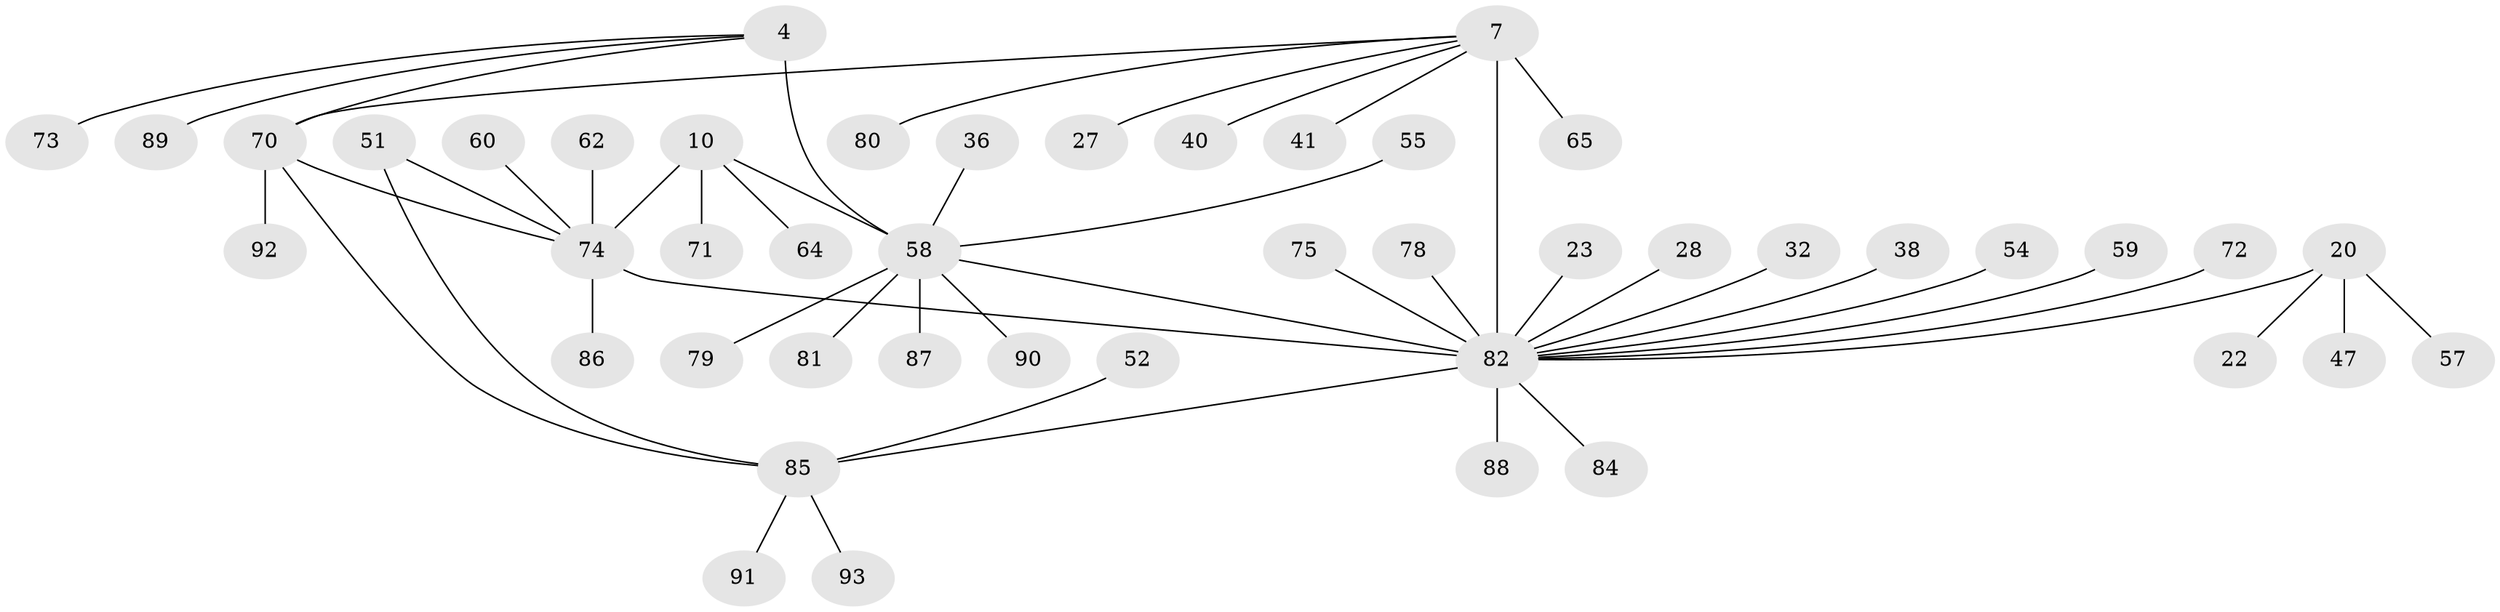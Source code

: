 // original degree distribution, {3: 0.043010752688172046, 7: 0.053763440860215055, 11: 0.010752688172043012, 6: 0.03225806451612903, 8: 0.043010752688172046, 4: 0.03225806451612903, 5: 0.03225806451612903, 10: 0.010752688172043012, 13: 0.010752688172043012, 2: 0.15053763440860216, 1: 0.5806451612903226}
// Generated by graph-tools (version 1.1) at 2025/55/03/09/25 04:55:09]
// undirected, 46 vertices, 50 edges
graph export_dot {
graph [start="1"]
  node [color=gray90,style=filled];
  4 [super="+1"];
  7 [super="+5"];
  10 [super="+9"];
  20 [super="+19"];
  22;
  23;
  27;
  28;
  32;
  36;
  38;
  40;
  41;
  47;
  51;
  52;
  54;
  55;
  57 [super="+21"];
  58 [super="+3+26+35"];
  59;
  60;
  62;
  64 [super="+42"];
  65;
  70 [super="+68+56"];
  71;
  72 [super="+29"];
  73;
  74 [super="+49+37"];
  75;
  78;
  79 [super="+76"];
  80;
  81 [super="+48"];
  82 [super="+45+8+18"];
  84;
  85 [super="+67+77"];
  86 [super="+83"];
  87;
  88 [super="+43+69"];
  89 [super="+33"];
  90;
  91;
  92;
  93 [super="+53"];
  4 -- 73;
  4 -- 89;
  4 -- 58 [weight=4];
  4 -- 70;
  7 -- 27;
  7 -- 65;
  7 -- 80;
  7 -- 41;
  7 -- 40;
  7 -- 70;
  7 -- 82 [weight=5];
  10 -- 71;
  10 -- 64;
  10 -- 58;
  10 -- 74 [weight=4];
  20 -- 47;
  20 -- 22;
  20 -- 57;
  20 -- 82 [weight=4];
  23 -- 82;
  28 -- 82;
  32 -- 82;
  36 -- 58;
  38 -- 82;
  51 -- 74;
  51 -- 85;
  52 -- 85;
  54 -- 82;
  55 -- 58;
  58 -- 90;
  58 -- 79;
  58 -- 81;
  58 -- 87;
  58 -- 82 [weight=3];
  59 -- 82;
  60 -- 74;
  62 -- 74;
  70 -- 92;
  70 -- 74;
  70 -- 85 [weight=4];
  72 -- 82;
  74 -- 82 [weight=2];
  74 -- 86;
  75 -- 82;
  78 -- 82;
  82 -- 84;
  82 -- 88 [weight=2];
  82 -- 85 [weight=4];
  85 -- 91;
  85 -- 93;
}
